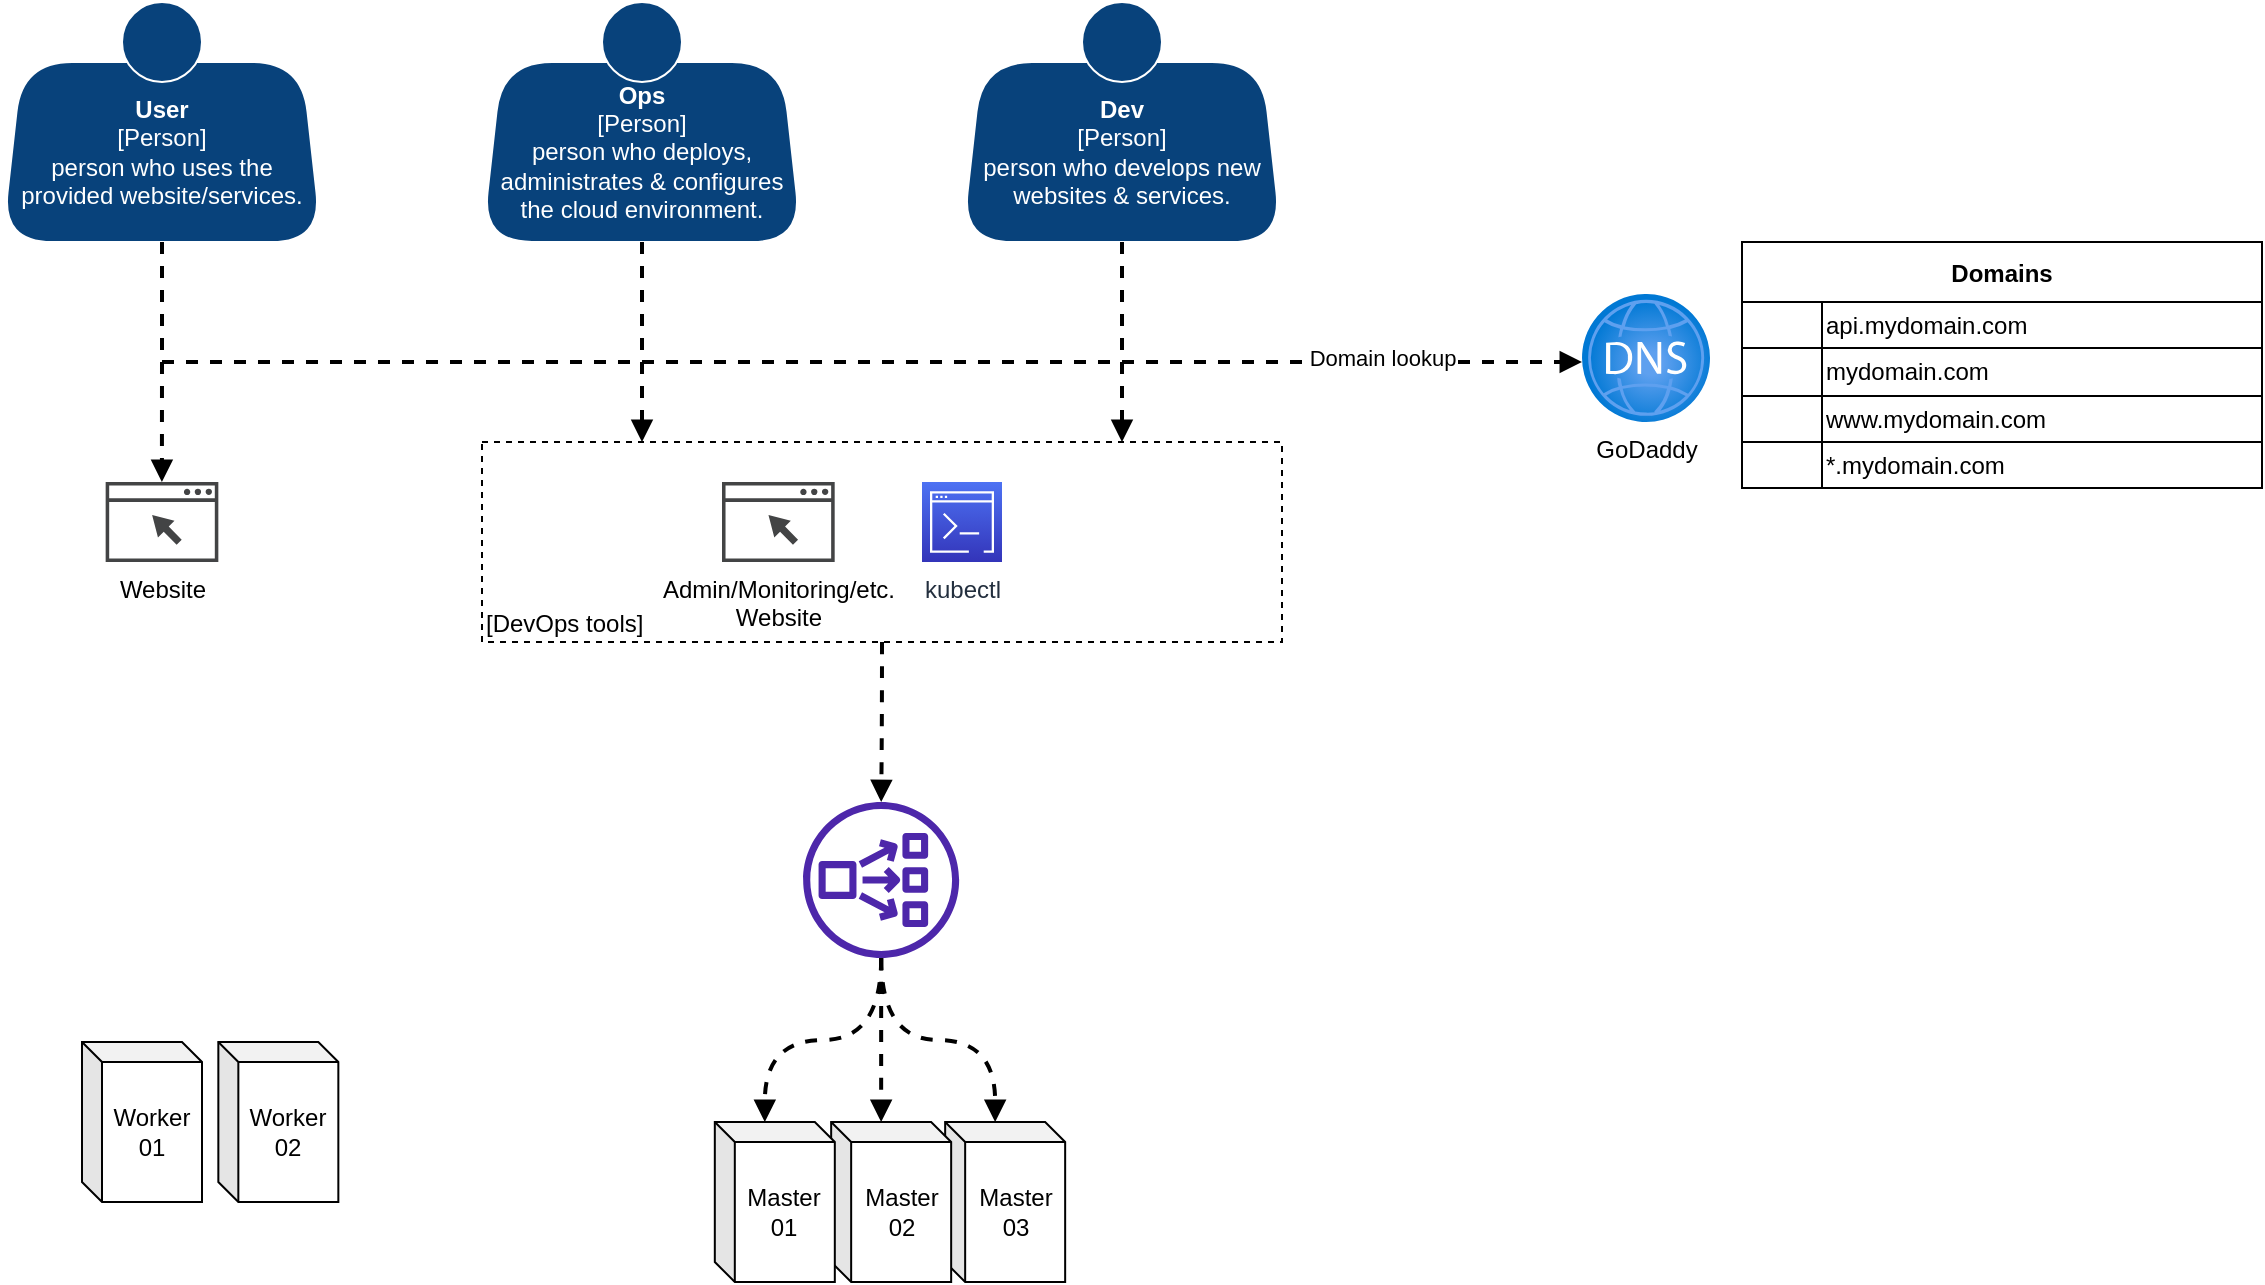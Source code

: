 <mxfile version="16.6.4" type="github">
  <diagram id="MrAFPLwB4uC4R8rRsPby" name="Page-1">
    <mxGraphModel dx="528" dy="813" grid="1" gridSize="10" guides="1" tooltips="1" connect="1" arrows="1" fold="1" page="1" pageScale="1" pageWidth="1169" pageHeight="827" math="0" shadow="0">
      <root>
        <mxCell id="0" />
        <mxCell id="1" parent="0" />
        <mxCell id="GZI6seaXNkOKclOWjDqt-44" value="Master&lt;br&gt;03" style="shape=cube;whiteSpace=wrap;html=1;boundedLbl=1;backgroundOutline=1;darkOpacity=0.05;darkOpacity2=0.1;size=10;" vertex="1" parent="1">
          <mxGeometry x="551.58" y="600" width="60" height="80" as="geometry" />
        </mxCell>
        <mxCell id="GZI6seaXNkOKclOWjDqt-50" style="edgeStyle=orthogonalEdgeStyle;curved=1;rounded=0;orthogonalLoop=1;jettySize=auto;html=1;dashed=1;endArrow=block;endFill=1;strokeWidth=2;" edge="1" parent="1" source="GZI6seaXNkOKclOWjDqt-34" target="GZI6seaXNkOKclOWjDqt-46">
          <mxGeometry relative="1" as="geometry" />
        </mxCell>
        <object placeholders="1" c4Name="" c4Application="DevOps tools" label="&lt;div style=&quot;text-align: left&quot;&gt;%c4Name%&lt;/div&gt;&lt;div style=&quot;text-align: left&quot;&gt;[%c4Application%]&lt;/div&gt;" tooltip="&lt;b&gt;%c4Name%&lt;/b&gt; [%c4Application%]" id="GZI6seaXNkOKclOWjDqt-34">
          <mxCell style="rounded=0;whiteSpace=wrap;html=1;labelBackgroundColor=none;fillColor=#ffffff;fontColor=#000000;align=left;arcSize=5;strokeColor=#000000;verticalAlign=bottom;metaEdit=1;metaData={&quot;c4Type&quot;:{&quot;editable&quot;:false}};points=[[0.25,0,0],[0.5,0,0],[0.75,0,0],[1,0.25,0],[1,0.5,0],[1,0.75,0],[0.75,1,0],[0.5,1,0],[0.25,1,0],[0,0.75,0],[0,0.5,0],[0,0.25,0]];rotatable=0;dashed=1;" vertex="1" parent="1">
            <mxGeometry x="320" y="260" width="400" height="100" as="geometry" />
          </mxCell>
        </object>
        <mxCell id="GZI6seaXNkOKclOWjDqt-3" value="GoDaddy" style="aspect=fixed;html=1;points=[];align=center;image;fontSize=12;image=img/lib/azure2/networking/DNS_Zones.svg;" vertex="1" parent="1">
          <mxGeometry x="870" y="186" width="64" height="64" as="geometry" />
        </mxCell>
        <object label="" c4Name="User" c4Description="person who uses the provided website/services." c4Type="Person" tooltip="&lt;b&gt;%c4Name%&lt;/b&gt; [%c4Type%]&#xa;%c4Description%" id="GZI6seaXNkOKclOWjDqt-4">
          <mxCell style="group;metaEdit=0;metaData={&quot;c4Type&quot;:{&quot;editable&quot;:false}};rounded=1;strokeColor=#FFFFFF;" vertex="1" connectable="0" parent="1">
            <mxGeometry x="80" y="40" width="160" height="120" as="geometry" />
          </mxCell>
        </object>
        <object label="&lt;b style=&quot;color: rgb(255 , 255 , 255)&quot;&gt;%c4Name%&lt;/b&gt;&lt;div style=&quot;color: rgb(255 , 255 , 255)&quot;&gt;[%c4Type%]&lt;/div&gt;&lt;div style=&quot;color: rgb(255 , 255 , 255)&quot;&gt;%c4Description%&lt;/div&gt;" placeholders="1" id="GZI6seaXNkOKclOWjDqt-5">
          <mxCell style="shape=trapezoid;perimeter=trapezoidPerimeter;whiteSpace=wrap;html=1;fixedSize=1;size=10;rounded=1;arcSize=50;fillColor=#08427B;strokeColor=#FFFFFF;" vertex="1" parent="GZI6seaXNkOKclOWjDqt-4">
            <mxGeometry y="30" width="160" height="90" as="geometry" />
          </mxCell>
        </object>
        <mxCell id="GZI6seaXNkOKclOWjDqt-6" value="" style="ellipse;whiteSpace=wrap;html=1;aspect=fixed;rounded=0;strokeColor=#FFFFFF;fillColor=#08427b;fontColor=#ffffff;dashed=0;" vertex="1" parent="GZI6seaXNkOKclOWjDqt-4">
          <mxGeometry x="60" width="40" height="40" as="geometry" />
        </mxCell>
        <object label="" c4Name="Ops" c4Description="person who deploys, administrates &amp; configures the cloud environment.  " c4Type="Person" tooltip="&lt;b&gt;%c4Name%&lt;/b&gt; [%c4Type%]&#xa;%c4Description%" id="GZI6seaXNkOKclOWjDqt-7">
          <mxCell style="group;metaEdit=0;metaData={&quot;c4Type&quot;:{&quot;editable&quot;:false}};rounded=1;strokeColor=#FFFFFF;" vertex="1" connectable="0" parent="1">
            <mxGeometry x="320" y="40" width="160" height="120" as="geometry" />
          </mxCell>
        </object>
        <object label="&lt;b style=&quot;color: rgb(255 , 255 , 255)&quot;&gt;%c4Name%&lt;/b&gt;&lt;div style=&quot;color: rgb(255 , 255 , 255)&quot;&gt;[%c4Type%]&lt;/div&gt;&lt;div style=&quot;color: rgb(255 , 255 , 255)&quot;&gt;%c4Description%&lt;/div&gt;" placeholders="1" id="GZI6seaXNkOKclOWjDqt-8">
          <mxCell style="shape=trapezoid;perimeter=trapezoidPerimeter;whiteSpace=wrap;html=1;fixedSize=1;size=10;rounded=1;arcSize=50;fillColor=#08427B;strokeColor=#FFFFFF;" vertex="1" parent="GZI6seaXNkOKclOWjDqt-7">
            <mxGeometry y="30" width="160" height="90" as="geometry" />
          </mxCell>
        </object>
        <mxCell id="GZI6seaXNkOKclOWjDqt-9" value="" style="ellipse;whiteSpace=wrap;html=1;aspect=fixed;rounded=0;strokeColor=#FFFFFF;fillColor=#08427b;fontColor=#ffffff;dashed=0;" vertex="1" parent="GZI6seaXNkOKclOWjDqt-7">
          <mxGeometry x="60" width="40" height="40" as="geometry" />
        </mxCell>
        <object label="" c4Name="Dev" c4Description="person who develops new websites &amp; services." c4Type="Person" tooltip="&lt;b&gt;%c4Name%&lt;/b&gt; [%c4Type%]&#xa;%c4Description%" id="GZI6seaXNkOKclOWjDqt-10">
          <mxCell style="group;metaEdit=0;metaData={&quot;c4Type&quot;:{&quot;editable&quot;:false}};rounded=1;strokeColor=#FFFFFF;" vertex="1" connectable="0" parent="1">
            <mxGeometry x="560" y="40" width="160" height="120" as="geometry" />
          </mxCell>
        </object>
        <object label="&lt;b style=&quot;color: rgb(255 , 255 , 255)&quot;&gt;%c4Name%&lt;/b&gt;&lt;div style=&quot;color: rgb(255 , 255 , 255)&quot;&gt;[%c4Type%]&lt;/div&gt;&lt;div style=&quot;color: rgb(255 , 255 , 255)&quot;&gt;%c4Description%&lt;/div&gt;" placeholders="1" id="GZI6seaXNkOKclOWjDqt-11">
          <mxCell style="shape=trapezoid;perimeter=trapezoidPerimeter;whiteSpace=wrap;html=1;fixedSize=1;size=10;rounded=1;arcSize=50;fillColor=#08427B;strokeColor=#FFFFFF;" vertex="1" parent="GZI6seaXNkOKclOWjDqt-10">
            <mxGeometry y="30" width="160" height="90" as="geometry" />
          </mxCell>
        </object>
        <mxCell id="GZI6seaXNkOKclOWjDqt-12" value="" style="ellipse;whiteSpace=wrap;html=1;aspect=fixed;rounded=0;strokeColor=#FFFFFF;fillColor=#08427b;fontColor=#ffffff;dashed=0;" vertex="1" parent="GZI6seaXNkOKclOWjDqt-10">
          <mxGeometry x="60" width="40" height="40" as="geometry" />
        </mxCell>
        <mxCell id="GZI6seaXNkOKclOWjDqt-13" value="Website" style="sketch=0;pointerEvents=1;shadow=0;dashed=0;html=1;strokeColor=none;fillColor=#434445;aspect=fixed;labelPosition=center;verticalLabelPosition=bottom;verticalAlign=top;align=center;outlineConnect=0;shape=mxgraph.vvd.web_browser;" vertex="1" parent="1">
          <mxGeometry x="131.83" y="280" width="56.34" height="40" as="geometry" />
        </mxCell>
        <mxCell id="GZI6seaXNkOKclOWjDqt-14" value="kubectl" style="sketch=0;points=[[0,0,0],[0.25,0,0],[0.5,0,0],[0.75,0,0],[1,0,0],[0,1,0],[0.25,1,0],[0.5,1,0],[0.75,1,0],[1,1,0],[0,0.25,0],[0,0.5,0],[0,0.75,0],[1,0.25,0],[1,0.5,0],[1,0.75,0]];outlineConnect=0;fontColor=#232F3E;gradientColor=#4D72F3;gradientDirection=north;fillColor=#3334B9;strokeColor=#ffffff;dashed=0;verticalLabelPosition=bottom;verticalAlign=top;align=center;html=1;fontSize=12;fontStyle=0;aspect=fixed;shape=mxgraph.aws4.resourceIcon;resIcon=mxgraph.aws4.command_line_interface;" vertex="1" parent="1">
          <mxGeometry x="540" y="280" width="40" height="40" as="geometry" />
        </mxCell>
        <mxCell id="GZI6seaXNkOKclOWjDqt-15" value="Domains" style="shape=table;startSize=30;container=1;collapsible=0;childLayout=tableLayout;fontStyle=1;align=center;" vertex="1" parent="1">
          <mxGeometry x="950" y="160" width="260" height="123" as="geometry" />
        </mxCell>
        <mxCell id="GZI6seaXNkOKclOWjDqt-16" value="" style="shape=tableRow;horizontal=0;startSize=0;swimlaneHead=0;swimlaneBody=0;top=0;left=0;bottom=0;right=0;collapsible=0;dropTarget=0;fillColor=none;points=[[0,0.5],[1,0.5]];portConstraint=eastwest;" vertex="1" parent="GZI6seaXNkOKclOWjDqt-15">
          <mxGeometry y="30" width="260" height="23" as="geometry" />
        </mxCell>
        <mxCell id="GZI6seaXNkOKclOWjDqt-17" value="" style="shape=partialRectangle;html=1;whiteSpace=wrap;connectable=0;fillColor=none;top=0;left=0;bottom=0;right=0;overflow=hidden;" vertex="1" parent="GZI6seaXNkOKclOWjDqt-16">
          <mxGeometry width="40" height="23" as="geometry">
            <mxRectangle width="40" height="23" as="alternateBounds" />
          </mxGeometry>
        </mxCell>
        <mxCell id="GZI6seaXNkOKclOWjDqt-18" value="api.mydomain.com" style="shape=partialRectangle;html=1;whiteSpace=wrap;connectable=0;fillColor=none;top=0;left=0;bottom=0;right=0;overflow=hidden;align=left;" vertex="1" parent="GZI6seaXNkOKclOWjDqt-16">
          <mxGeometry x="40" width="220" height="23" as="geometry">
            <mxRectangle width="220" height="23" as="alternateBounds" />
          </mxGeometry>
        </mxCell>
        <mxCell id="GZI6seaXNkOKclOWjDqt-20" value="" style="shape=tableRow;horizontal=0;startSize=0;swimlaneHead=0;swimlaneBody=0;top=0;left=0;bottom=0;right=0;collapsible=0;dropTarget=0;fillColor=none;points=[[0,0.5],[1,0.5]];portConstraint=eastwest;" vertex="1" parent="GZI6seaXNkOKclOWjDqt-15">
          <mxGeometry y="53" width="260" height="24" as="geometry" />
        </mxCell>
        <mxCell id="GZI6seaXNkOKclOWjDqt-21" value="" style="shape=partialRectangle;html=1;whiteSpace=wrap;connectable=0;fillColor=none;top=0;left=0;bottom=0;right=0;overflow=hidden;" vertex="1" parent="GZI6seaXNkOKclOWjDqt-20">
          <mxGeometry width="40" height="24" as="geometry">
            <mxRectangle width="40" height="24" as="alternateBounds" />
          </mxGeometry>
        </mxCell>
        <mxCell id="GZI6seaXNkOKclOWjDqt-22" value="mydomain.com" style="shape=partialRectangle;html=1;whiteSpace=wrap;connectable=0;fillColor=none;top=0;left=0;bottom=0;right=0;overflow=hidden;align=left;" vertex="1" parent="GZI6seaXNkOKclOWjDqt-20">
          <mxGeometry x="40" width="220" height="24" as="geometry">
            <mxRectangle width="220" height="24" as="alternateBounds" />
          </mxGeometry>
        </mxCell>
        <mxCell id="GZI6seaXNkOKclOWjDqt-24" value="" style="shape=tableRow;horizontal=0;startSize=0;swimlaneHead=0;swimlaneBody=0;top=0;left=0;bottom=0;right=0;collapsible=0;dropTarget=0;fillColor=none;points=[[0,0.5],[1,0.5]];portConstraint=eastwest;" vertex="1" parent="GZI6seaXNkOKclOWjDqt-15">
          <mxGeometry y="77" width="260" height="23" as="geometry" />
        </mxCell>
        <mxCell id="GZI6seaXNkOKclOWjDqt-25" value="" style="shape=partialRectangle;html=1;whiteSpace=wrap;connectable=0;fillColor=none;top=0;left=0;bottom=0;right=0;overflow=hidden;" vertex="1" parent="GZI6seaXNkOKclOWjDqt-24">
          <mxGeometry width="40" height="23" as="geometry">
            <mxRectangle width="40" height="23" as="alternateBounds" />
          </mxGeometry>
        </mxCell>
        <mxCell id="GZI6seaXNkOKclOWjDqt-26" value="www.mydomain.com" style="shape=partialRectangle;html=1;whiteSpace=wrap;connectable=0;fillColor=none;top=0;left=0;bottom=0;right=0;overflow=hidden;align=left;" vertex="1" parent="GZI6seaXNkOKclOWjDqt-24">
          <mxGeometry x="40" width="220" height="23" as="geometry">
            <mxRectangle width="220" height="23" as="alternateBounds" />
          </mxGeometry>
        </mxCell>
        <mxCell id="GZI6seaXNkOKclOWjDqt-28" style="shape=tableRow;horizontal=0;startSize=0;swimlaneHead=0;swimlaneBody=0;top=0;left=0;bottom=0;right=0;collapsible=0;dropTarget=0;fillColor=none;points=[[0,0.5],[1,0.5]];portConstraint=eastwest;" vertex="1" parent="GZI6seaXNkOKclOWjDqt-15">
          <mxGeometry y="100" width="260" height="23" as="geometry" />
        </mxCell>
        <mxCell id="GZI6seaXNkOKclOWjDqt-29" style="shape=partialRectangle;html=1;whiteSpace=wrap;connectable=0;fillColor=none;top=0;left=0;bottom=0;right=0;overflow=hidden;" vertex="1" parent="GZI6seaXNkOKclOWjDqt-28">
          <mxGeometry width="40" height="23" as="geometry">
            <mxRectangle width="40" height="23" as="alternateBounds" />
          </mxGeometry>
        </mxCell>
        <mxCell id="GZI6seaXNkOKclOWjDqt-30" value="*.mydomain.com" style="shape=partialRectangle;html=1;whiteSpace=wrap;connectable=0;fillColor=none;top=0;left=0;bottom=0;right=0;overflow=hidden;align=left;" vertex="1" parent="GZI6seaXNkOKclOWjDqt-28">
          <mxGeometry x="40" width="220" height="23" as="geometry">
            <mxRectangle width="220" height="23" as="alternateBounds" />
          </mxGeometry>
        </mxCell>
        <mxCell id="GZI6seaXNkOKclOWjDqt-31" style="edgeStyle=orthogonalEdgeStyle;rounded=0;orthogonalLoop=1;jettySize=auto;html=1;dashed=1;endArrow=block;endFill=1;strokeWidth=2;" edge="1" parent="1" source="GZI6seaXNkOKclOWjDqt-5" target="GZI6seaXNkOKclOWjDqt-13">
          <mxGeometry relative="1" as="geometry" />
        </mxCell>
        <mxCell id="GZI6seaXNkOKclOWjDqt-32" value="Admin/Monitoring/etc.&lt;br&gt;Website" style="sketch=0;pointerEvents=1;shadow=0;dashed=0;html=1;strokeColor=none;fillColor=#434445;aspect=fixed;labelPosition=center;verticalLabelPosition=bottom;verticalAlign=top;align=center;outlineConnect=0;shape=mxgraph.vvd.web_browser;" vertex="1" parent="1">
          <mxGeometry x="440" y="280" width="56.34" height="40" as="geometry" />
        </mxCell>
        <mxCell id="GZI6seaXNkOKclOWjDqt-35" style="edgeStyle=orthogonalEdgeStyle;rounded=0;orthogonalLoop=1;jettySize=auto;html=1;entryX=0.2;entryY=0;entryDx=0;entryDy=0;entryPerimeter=0;dashed=1;endArrow=block;endFill=1;strokeWidth=2;" edge="1" parent="1" source="GZI6seaXNkOKclOWjDqt-8" target="GZI6seaXNkOKclOWjDqt-34">
          <mxGeometry relative="1" as="geometry" />
        </mxCell>
        <mxCell id="GZI6seaXNkOKclOWjDqt-36" style="edgeStyle=orthogonalEdgeStyle;rounded=0;orthogonalLoop=1;jettySize=auto;html=1;entryX=0.8;entryY=0;entryDx=0;entryDy=0;entryPerimeter=0;dashed=1;endArrow=block;endFill=1;strokeWidth=2;" edge="1" parent="1" source="GZI6seaXNkOKclOWjDqt-11" target="GZI6seaXNkOKclOWjDqt-34">
          <mxGeometry relative="1" as="geometry" />
        </mxCell>
        <mxCell id="GZI6seaXNkOKclOWjDqt-38" value="" style="endArrow=block;html=1;rounded=0;dashed=1;strokeWidth=2;endFill=1;entryX=0;entryY=0.531;entryDx=0;entryDy=0;entryPerimeter=0;" edge="1" parent="1" target="GZI6seaXNkOKclOWjDqt-3">
          <mxGeometry width="50" height="50" relative="1" as="geometry">
            <mxPoint x="160" y="220" as="sourcePoint" />
            <mxPoint x="710" y="310" as="targetPoint" />
          </mxGeometry>
        </mxCell>
        <mxCell id="GZI6seaXNkOKclOWjDqt-39" value="Domain lookup" style="edgeLabel;html=1;align=center;verticalAlign=middle;resizable=0;points=[];" vertex="1" connectable="0" parent="GZI6seaXNkOKclOWjDqt-38">
          <mxGeometry x="0.558" y="1" relative="1" as="geometry">
            <mxPoint x="57" y="-1" as="offset" />
          </mxGeometry>
        </mxCell>
        <mxCell id="GZI6seaXNkOKclOWjDqt-41" value="Worker&lt;br&gt;01" style="shape=cube;whiteSpace=wrap;html=1;boundedLbl=1;backgroundOutline=1;darkOpacity=0.05;darkOpacity2=0.1;size=10;" vertex="1" parent="1">
          <mxGeometry x="120" y="560" width="60" height="80" as="geometry" />
        </mxCell>
        <mxCell id="GZI6seaXNkOKclOWjDqt-42" value="Master&lt;br&gt;02" style="shape=cube;whiteSpace=wrap;html=1;boundedLbl=1;backgroundOutline=1;darkOpacity=0.05;darkOpacity2=0.1;size=10;" vertex="1" parent="1">
          <mxGeometry x="494.58" y="600" width="60" height="80" as="geometry" />
        </mxCell>
        <mxCell id="GZI6seaXNkOKclOWjDqt-43" value="Worker&lt;br&gt;02" style="shape=cube;whiteSpace=wrap;html=1;boundedLbl=1;backgroundOutline=1;darkOpacity=0.05;darkOpacity2=0.1;size=10;" vertex="1" parent="1">
          <mxGeometry x="188.17" y="560" width="60" height="80" as="geometry" />
        </mxCell>
        <mxCell id="GZI6seaXNkOKclOWjDqt-40" value="Master&lt;br&gt;01" style="shape=cube;whiteSpace=wrap;html=1;boundedLbl=1;backgroundOutline=1;darkOpacity=0.05;darkOpacity2=0.1;size=10;" vertex="1" parent="1">
          <mxGeometry x="436.41" y="600" width="60" height="80" as="geometry" />
        </mxCell>
        <mxCell id="GZI6seaXNkOKclOWjDqt-47" style="edgeStyle=orthogonalEdgeStyle;rounded=0;orthogonalLoop=1;jettySize=auto;html=1;entryX=0;entryY=0;entryDx=25;entryDy=0;entryPerimeter=0;dashed=1;endArrow=block;endFill=1;strokeWidth=2;curved=1;" edge="1" parent="1" source="GZI6seaXNkOKclOWjDqt-46" target="GZI6seaXNkOKclOWjDqt-40">
          <mxGeometry relative="1" as="geometry" />
        </mxCell>
        <mxCell id="GZI6seaXNkOKclOWjDqt-48" style="edgeStyle=orthogonalEdgeStyle;curved=1;rounded=0;orthogonalLoop=1;jettySize=auto;html=1;entryX=0;entryY=0;entryDx=25;entryDy=0;entryPerimeter=0;dashed=1;endArrow=block;endFill=1;strokeWidth=2;" edge="1" parent="1" source="GZI6seaXNkOKclOWjDqt-46" target="GZI6seaXNkOKclOWjDqt-42">
          <mxGeometry relative="1" as="geometry" />
        </mxCell>
        <mxCell id="GZI6seaXNkOKclOWjDqt-49" style="edgeStyle=orthogonalEdgeStyle;curved=1;rounded=0;orthogonalLoop=1;jettySize=auto;html=1;entryX=0;entryY=0;entryDx=25;entryDy=0;entryPerimeter=0;dashed=1;endArrow=block;endFill=1;strokeWidth=2;" edge="1" parent="1" source="GZI6seaXNkOKclOWjDqt-46" target="GZI6seaXNkOKclOWjDqt-44">
          <mxGeometry relative="1" as="geometry" />
        </mxCell>
        <mxCell id="GZI6seaXNkOKclOWjDqt-46" value="" style="sketch=0;outlineConnect=0;fontColor=#232F3E;gradientColor=none;fillColor=#4D27AA;strokeColor=none;dashed=0;verticalLabelPosition=bottom;verticalAlign=top;align=center;html=1;fontSize=12;fontStyle=0;aspect=fixed;pointerEvents=1;shape=mxgraph.aws4.network_load_balancer;" vertex="1" parent="1">
          <mxGeometry x="480.58" y="440" width="78" height="78" as="geometry" />
        </mxCell>
      </root>
    </mxGraphModel>
  </diagram>
</mxfile>

